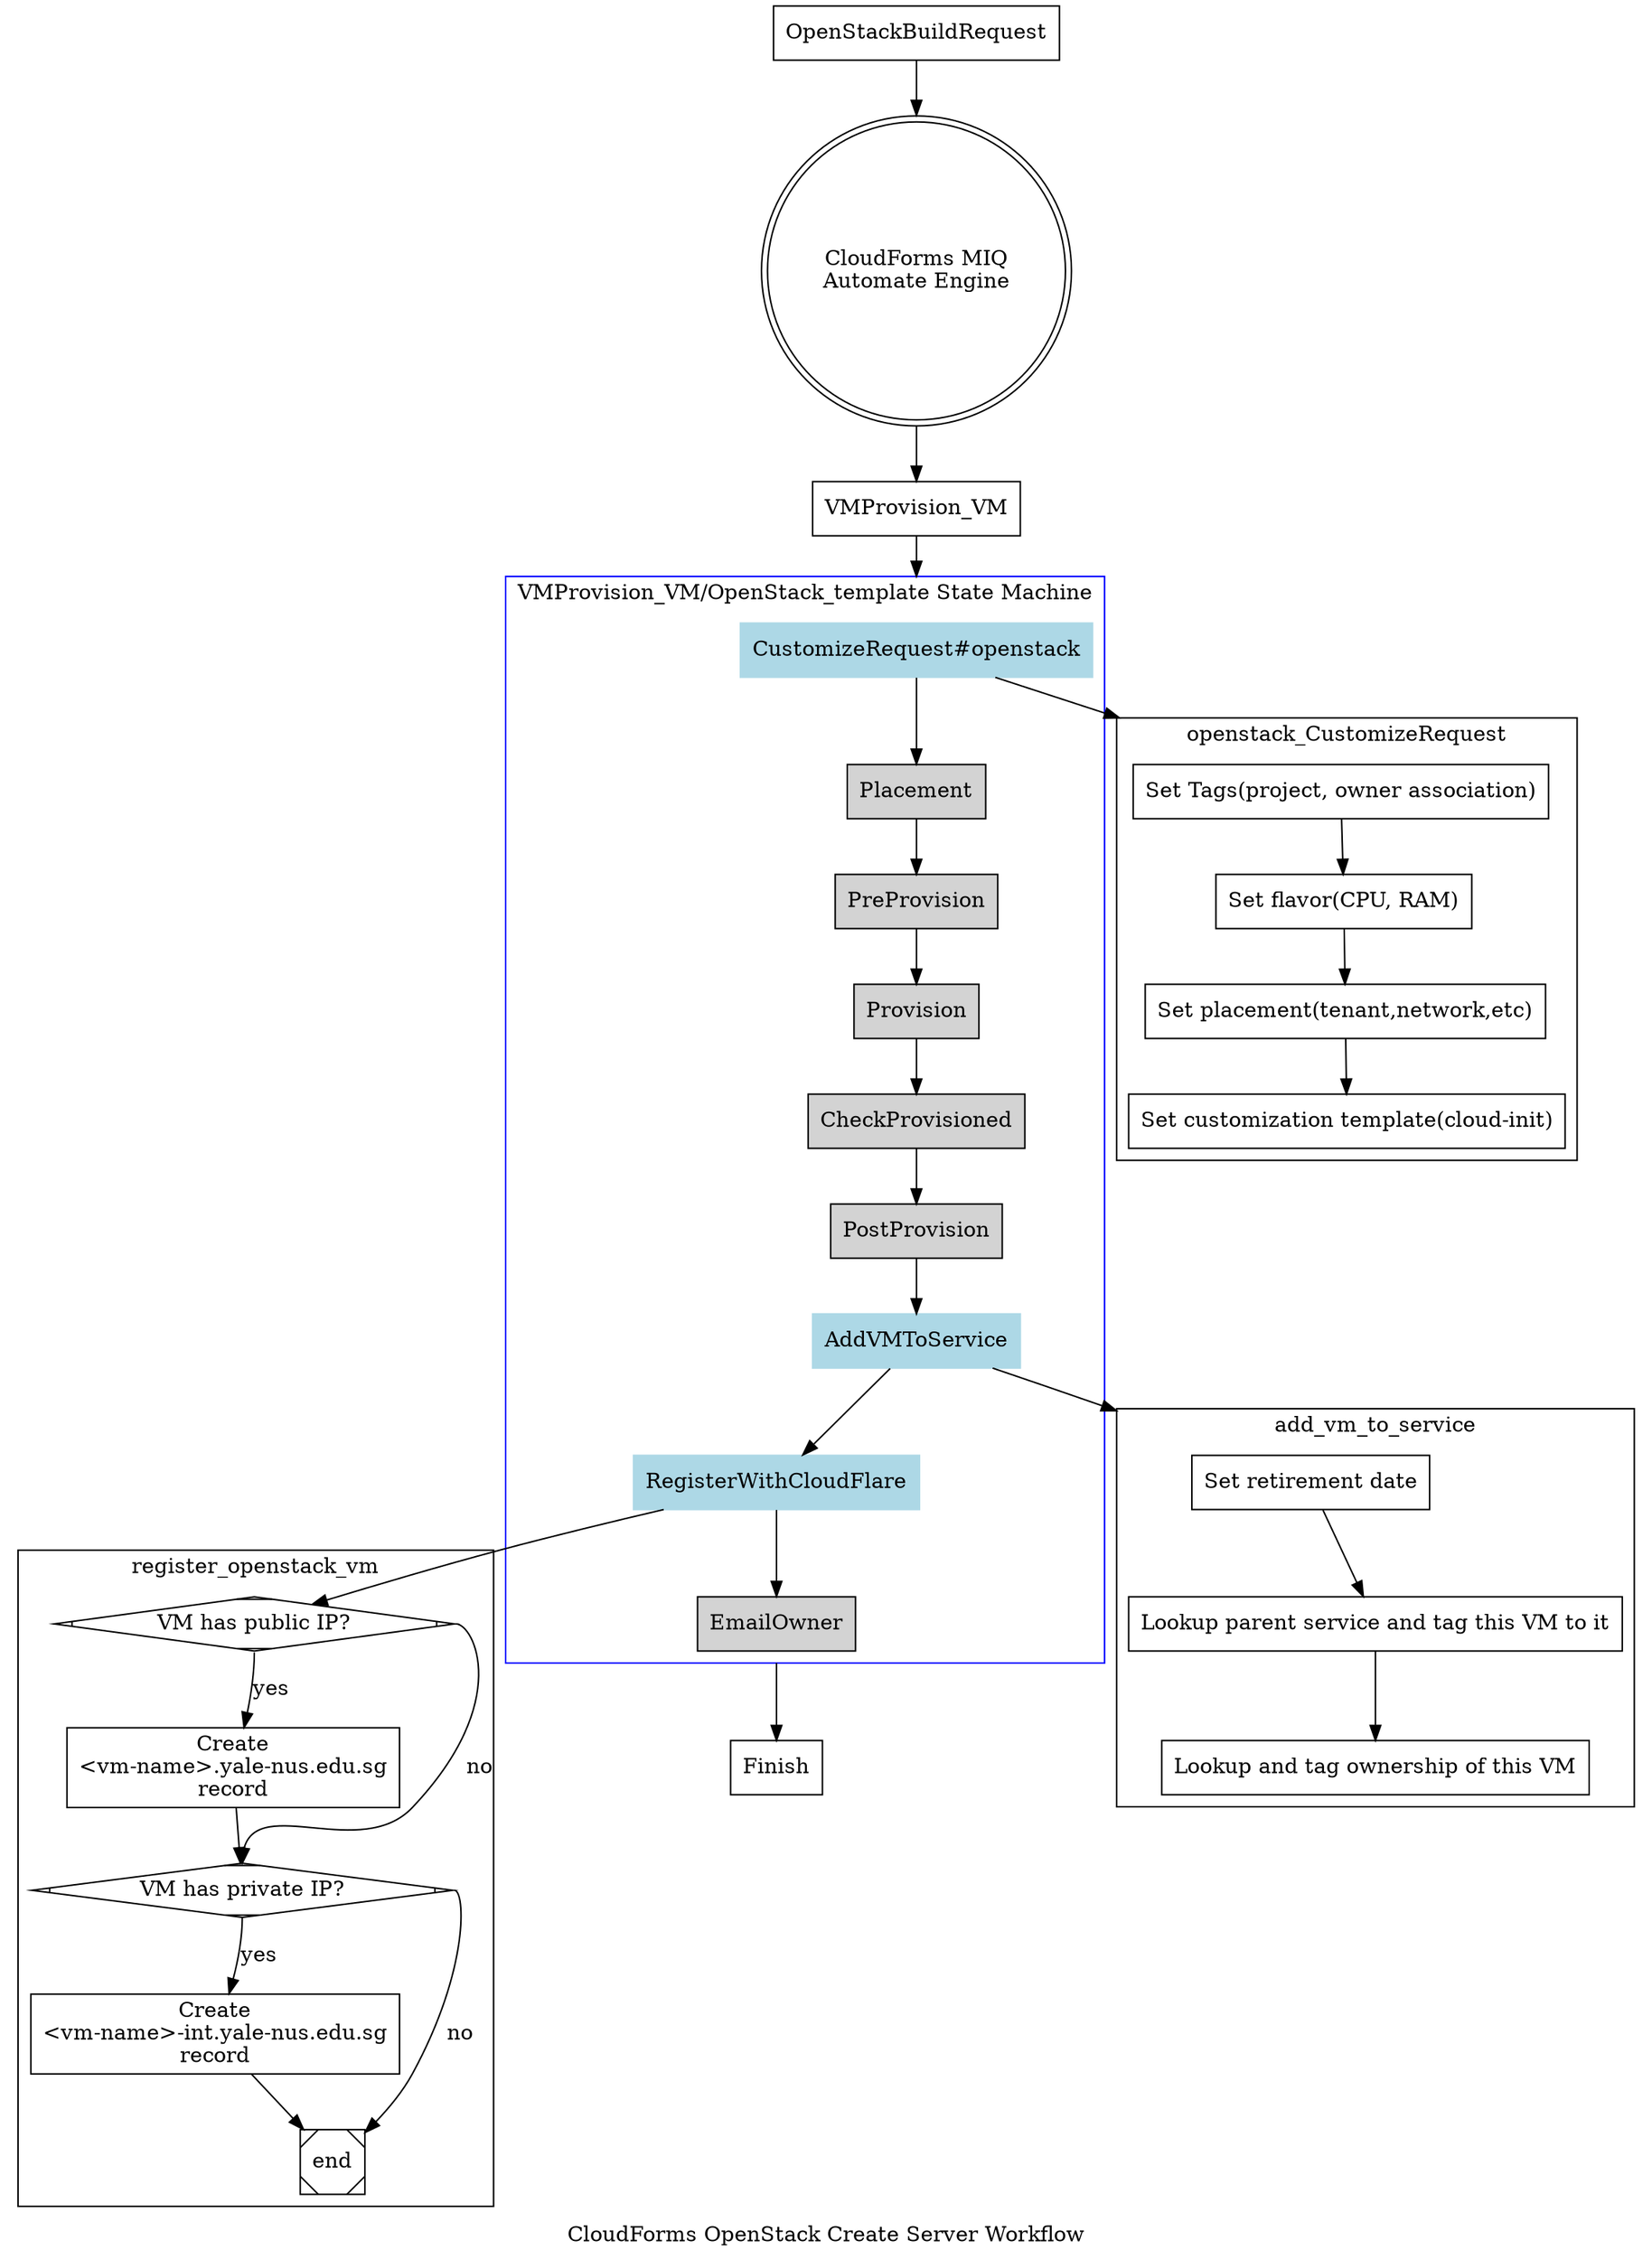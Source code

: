 digraph G {
  label="CloudForms OpenStack Create Server Workflow";
#  rankdir=LR;
#  splines=ortho;
  compound=true;
  node [ shape=box ];

  subgraph cluster0 {
    node [style=filled];
    color=blue;
    label="VMProvision_VM/OpenStack_template State Machine";
    
    # have only 3 nodes per row.
    "CustomizeRequest#openstack" -> Placement -> PreProvision ->
    Provision -> CheckProvisioned -> PostProvision ->
    AddVMToService -> RegisterWithCloudFlare -> EmailOwner;

    # connect the rows together.
#    PreProvision -> Provision [ constraint = false ];
#    PostProvision -> AddVMToService [constraint = false ];

    "CustomizeRequest#openstack" [color=lightblue];
    AddVMToService [color=lightblue]
    RegisterWithCloudFlare [color=lightblue];
  }

#  subgraph clusterBuildRequest { label="OpenStackBuildRequest";
#    "Tag request with project" -> "Set VM params" -> "Set placement options";
#  }

  subgraph clusterCustomizeRequest { label="openstack_CustomizeRequest";
    "Set Tags(project, owner association)" -> "Set flavor(CPU, RAM)" ->
    "Set placement(tenant,network,etc)" -> "Set customization template(cloud-init)";
  }

  subgraph clusterAddVMToService { label="add_vm_to_service";
    "Set retirement date" -> "Lookup parent service and tag this VM to it" ->
    "Lookup and tag ownership of this VM";
  }

  subgraph clusterRegisterWithCloudFlare { label="register_openstack_vm";
    "VM has public IP?":s -> "Create\n<vm-name>.yale-nus.edu.sg\nrecord" [label="yes"];
    "VM has public IP?":e -> "VM has private IP?":n [label="no"];
    "Create\n<vm-name>.yale-nus.edu.sg\nrecord" -> "VM has private IP?";
    "VM has private IP?":s -> "Create\n<vm-name>-int.yale-nus.edu.sg\nrecord" [label="yes"];
    "VM has private IP?":e -> "end" [label="no"];
    "Create\n<vm-name>-int.yale-nus.edu.sg\nrecord" -> end;

    "VM has public IP?" [shape=Mdiamond];
    "VM has private IP?" [shape=Mdiamond];
    end [shape=Msquare];
  }

  OpenStackBuildRequest -> "CloudForms MIQ\nAutomate Engine" -> VMProvision_VM;
  "CloudForms MIQ\nAutomate Engine" [shape = doublecircle];

  VMProvision_VM -> "CustomizeRequest#openstack" [lhead=cluster0];
  EmailOwner -> Finish [ltail=cluster0];
  
  # Link relationships.
  "CustomizeRequest#openstack" -> "Set Tags(project, owner association)" [lhead=clusterCustomizeRequest];
  "AddVMToService" -> "Set retirement date" [lhead=clusterAddVMToService];
  RegisterWithCloudFlare -> "VM has public IP?";
}


